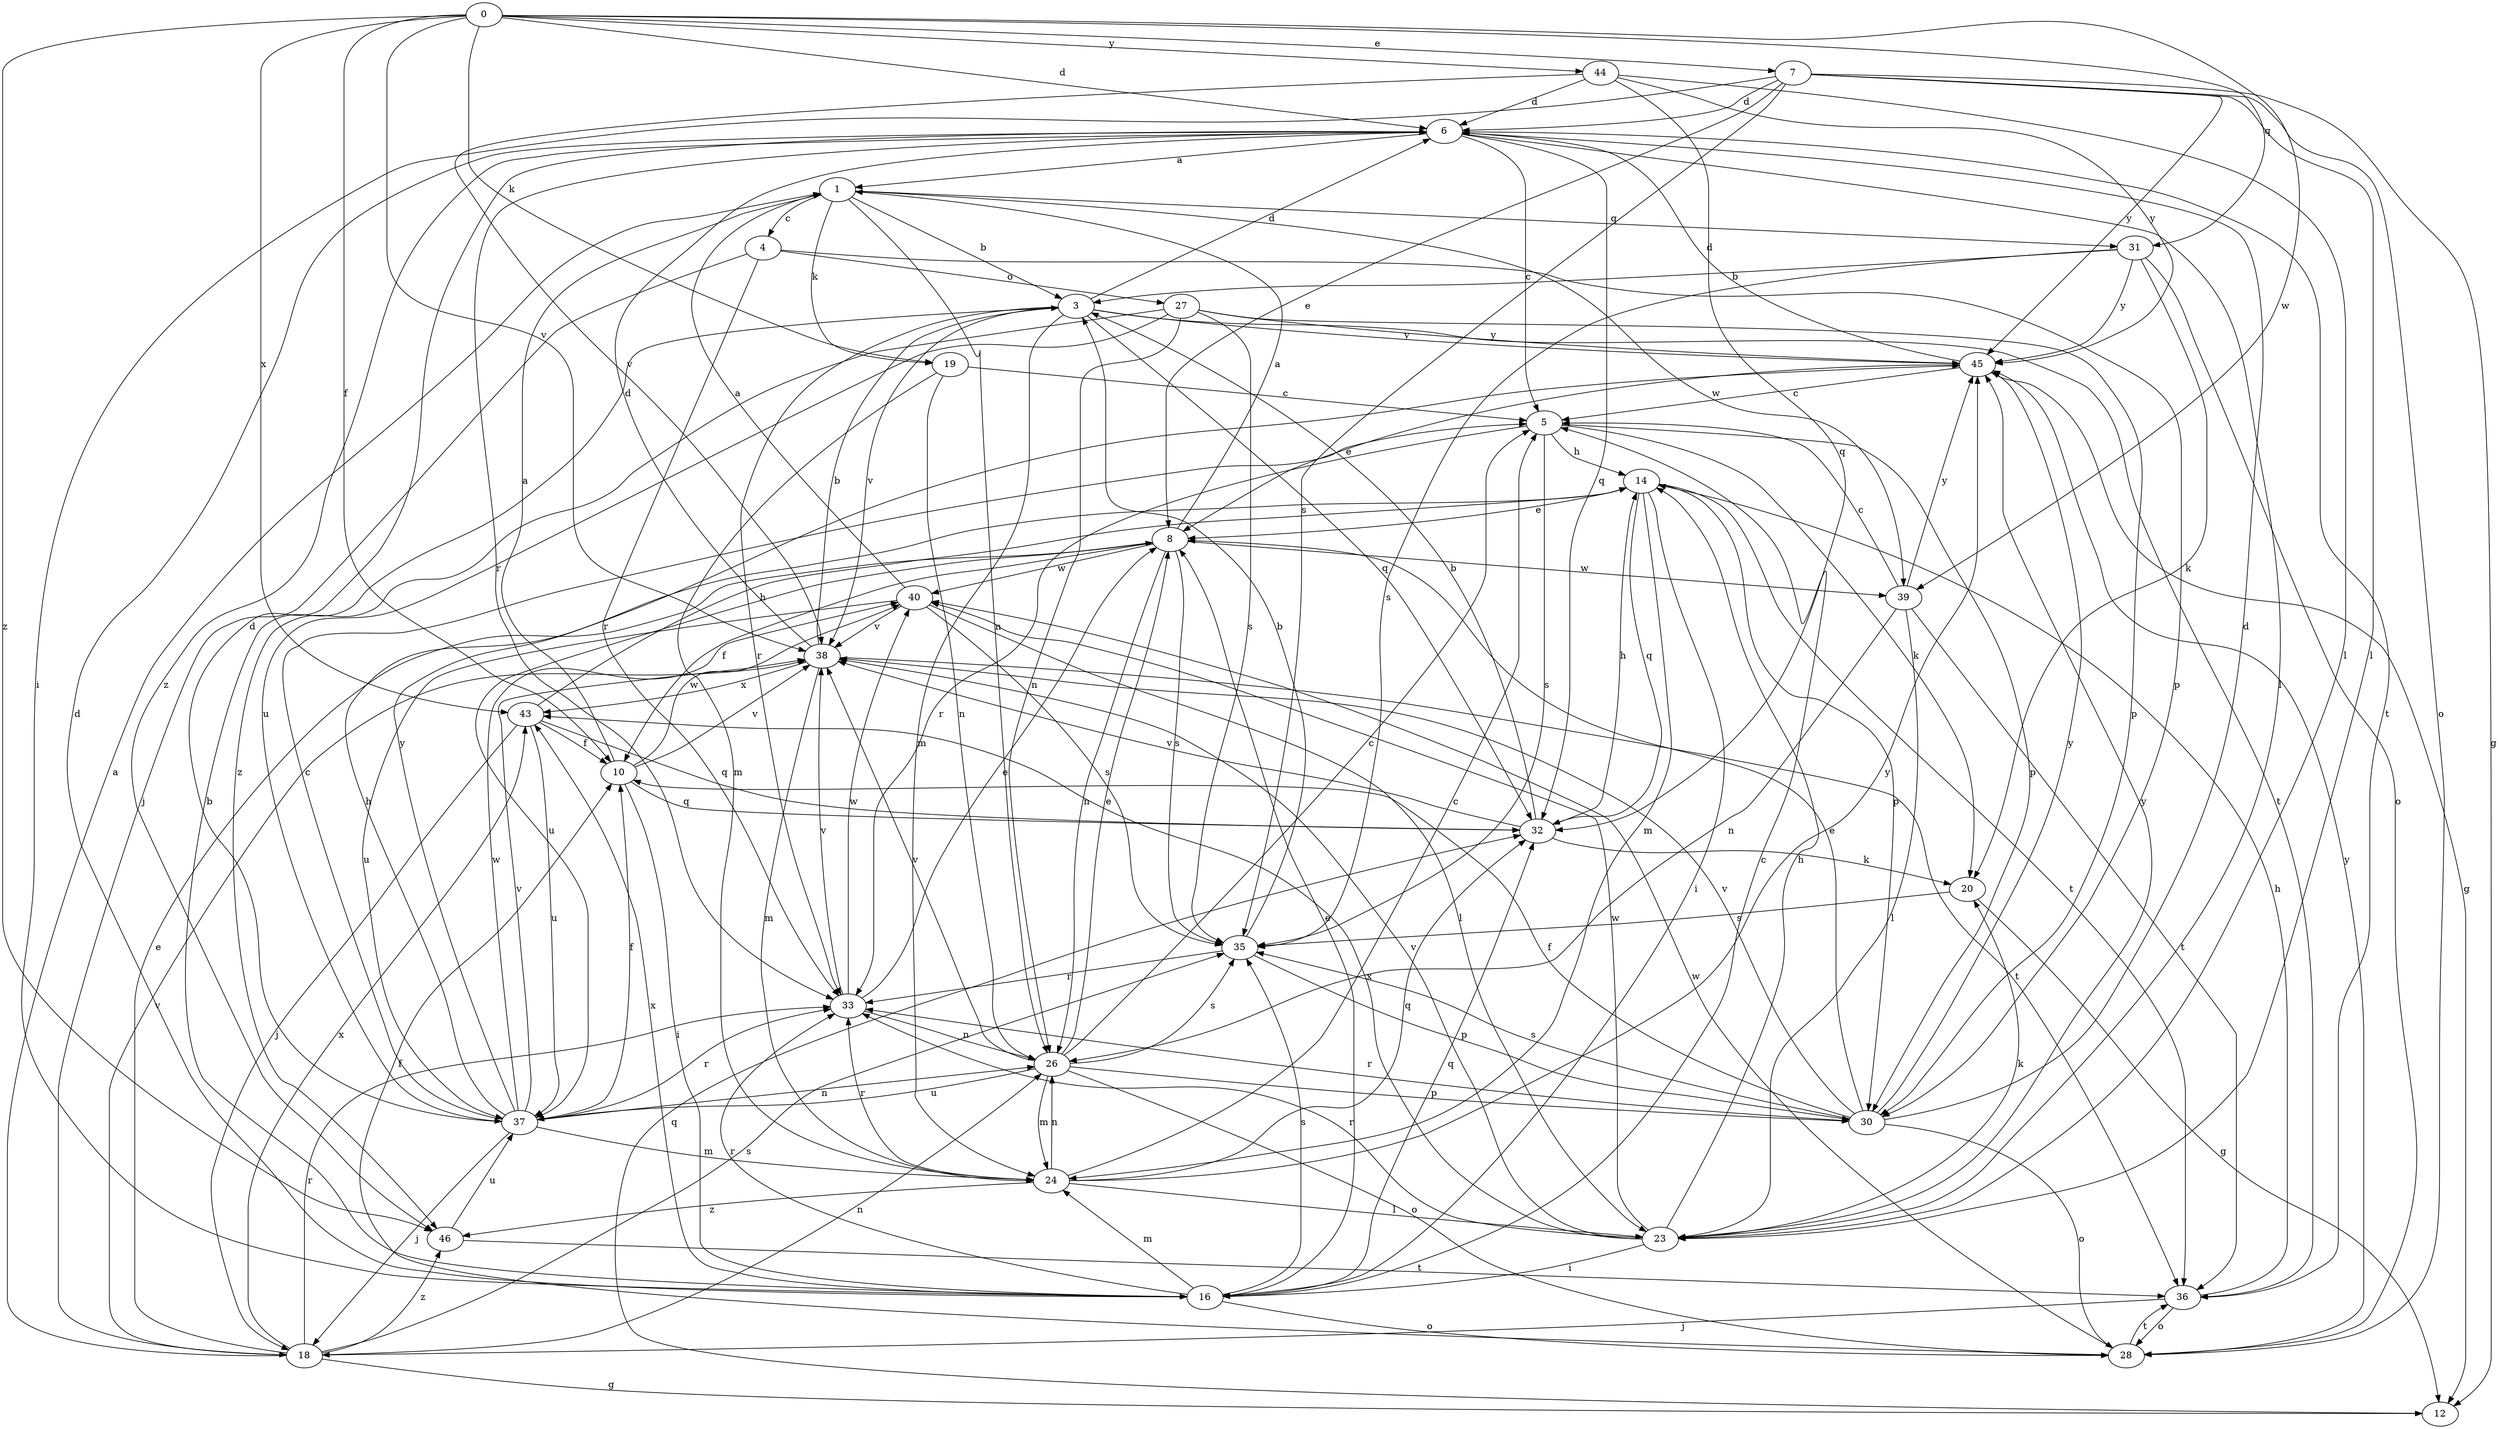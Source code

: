 strict digraph  {
0;
1;
3;
4;
5;
6;
7;
8;
10;
12;
14;
16;
18;
19;
20;
23;
24;
26;
27;
28;
30;
31;
32;
33;
35;
36;
37;
38;
39;
40;
43;
44;
45;
46;
0 -> 6  [label=d];
0 -> 7  [label=e];
0 -> 10  [label=f];
0 -> 19  [label=k];
0 -> 31  [label=q];
0 -> 38  [label=v];
0 -> 39  [label=w];
0 -> 43  [label=x];
0 -> 44  [label=y];
0 -> 46  [label=z];
1 -> 3  [label=b];
1 -> 4  [label=c];
1 -> 19  [label=k];
1 -> 26  [label=n];
1 -> 31  [label=q];
1 -> 39  [label=w];
3 -> 6  [label=d];
3 -> 24  [label=m];
3 -> 32  [label=q];
3 -> 33  [label=r];
3 -> 36  [label=t];
3 -> 38  [label=v];
3 -> 45  [label=y];
4 -> 18  [label=j];
4 -> 27  [label=o];
4 -> 30  [label=p];
4 -> 33  [label=r];
5 -> 14  [label=h];
5 -> 20  [label=k];
5 -> 30  [label=p];
5 -> 33  [label=r];
5 -> 35  [label=s];
6 -> 1  [label=a];
6 -> 5  [label=c];
6 -> 23  [label=l];
6 -> 32  [label=q];
6 -> 33  [label=r];
6 -> 36  [label=t];
6 -> 46  [label=z];
7 -> 6  [label=d];
7 -> 8  [label=e];
7 -> 12  [label=g];
7 -> 16  [label=i];
7 -> 23  [label=l];
7 -> 28  [label=o];
7 -> 35  [label=s];
7 -> 45  [label=y];
8 -> 1  [label=a];
8 -> 10  [label=f];
8 -> 26  [label=n];
8 -> 35  [label=s];
8 -> 37  [label=u];
8 -> 39  [label=w];
8 -> 40  [label=w];
10 -> 1  [label=a];
10 -> 16  [label=i];
10 -> 32  [label=q];
10 -> 38  [label=v];
10 -> 40  [label=w];
12 -> 32  [label=q];
14 -> 8  [label=e];
14 -> 16  [label=i];
14 -> 24  [label=m];
14 -> 30  [label=p];
14 -> 32  [label=q];
14 -> 36  [label=t];
16 -> 3  [label=b];
16 -> 5  [label=c];
16 -> 6  [label=d];
16 -> 8  [label=e];
16 -> 24  [label=m];
16 -> 28  [label=o];
16 -> 32  [label=q];
16 -> 33  [label=r];
16 -> 35  [label=s];
16 -> 43  [label=x];
18 -> 1  [label=a];
18 -> 8  [label=e];
18 -> 12  [label=g];
18 -> 26  [label=n];
18 -> 33  [label=r];
18 -> 35  [label=s];
18 -> 38  [label=v];
18 -> 43  [label=x];
18 -> 46  [label=z];
19 -> 5  [label=c];
19 -> 24  [label=m];
19 -> 26  [label=n];
20 -> 12  [label=g];
20 -> 35  [label=s];
23 -> 14  [label=h];
23 -> 16  [label=i];
23 -> 20  [label=k];
23 -> 33  [label=r];
23 -> 38  [label=v];
23 -> 40  [label=w];
23 -> 43  [label=x];
23 -> 45  [label=y];
24 -> 5  [label=c];
24 -> 23  [label=l];
24 -> 26  [label=n];
24 -> 32  [label=q];
24 -> 33  [label=r];
24 -> 45  [label=y];
24 -> 46  [label=z];
26 -> 5  [label=c];
26 -> 8  [label=e];
26 -> 24  [label=m];
26 -> 28  [label=o];
26 -> 30  [label=p];
26 -> 35  [label=s];
26 -> 37  [label=u];
26 -> 38  [label=v];
27 -> 26  [label=n];
27 -> 30  [label=p];
27 -> 35  [label=s];
27 -> 37  [label=u];
27 -> 45  [label=y];
27 -> 46  [label=z];
28 -> 10  [label=f];
28 -> 36  [label=t];
28 -> 40  [label=w];
28 -> 45  [label=y];
30 -> 6  [label=d];
30 -> 8  [label=e];
30 -> 10  [label=f];
30 -> 28  [label=o];
30 -> 33  [label=r];
30 -> 35  [label=s];
30 -> 38  [label=v];
30 -> 45  [label=y];
31 -> 3  [label=b];
31 -> 20  [label=k];
31 -> 28  [label=o];
31 -> 35  [label=s];
31 -> 45  [label=y];
32 -> 3  [label=b];
32 -> 14  [label=h];
32 -> 20  [label=k];
32 -> 38  [label=v];
33 -> 8  [label=e];
33 -> 26  [label=n];
33 -> 38  [label=v];
33 -> 40  [label=w];
35 -> 3  [label=b];
35 -> 30  [label=p];
35 -> 33  [label=r];
36 -> 14  [label=h];
36 -> 18  [label=j];
36 -> 28  [label=o];
37 -> 5  [label=c];
37 -> 6  [label=d];
37 -> 10  [label=f];
37 -> 14  [label=h];
37 -> 18  [label=j];
37 -> 24  [label=m];
37 -> 26  [label=n];
37 -> 33  [label=r];
37 -> 38  [label=v];
37 -> 40  [label=w];
37 -> 45  [label=y];
38 -> 3  [label=b];
38 -> 6  [label=d];
38 -> 24  [label=m];
38 -> 36  [label=t];
38 -> 43  [label=x];
39 -> 5  [label=c];
39 -> 23  [label=l];
39 -> 26  [label=n];
39 -> 36  [label=t];
39 -> 45  [label=y];
40 -> 1  [label=a];
40 -> 23  [label=l];
40 -> 35  [label=s];
40 -> 37  [label=u];
40 -> 38  [label=v];
43 -> 10  [label=f];
43 -> 14  [label=h];
43 -> 18  [label=j];
43 -> 32  [label=q];
43 -> 37  [label=u];
44 -> 6  [label=d];
44 -> 23  [label=l];
44 -> 32  [label=q];
44 -> 38  [label=v];
44 -> 45  [label=y];
45 -> 5  [label=c];
45 -> 6  [label=d];
45 -> 8  [label=e];
45 -> 12  [label=g];
46 -> 36  [label=t];
46 -> 37  [label=u];
}
